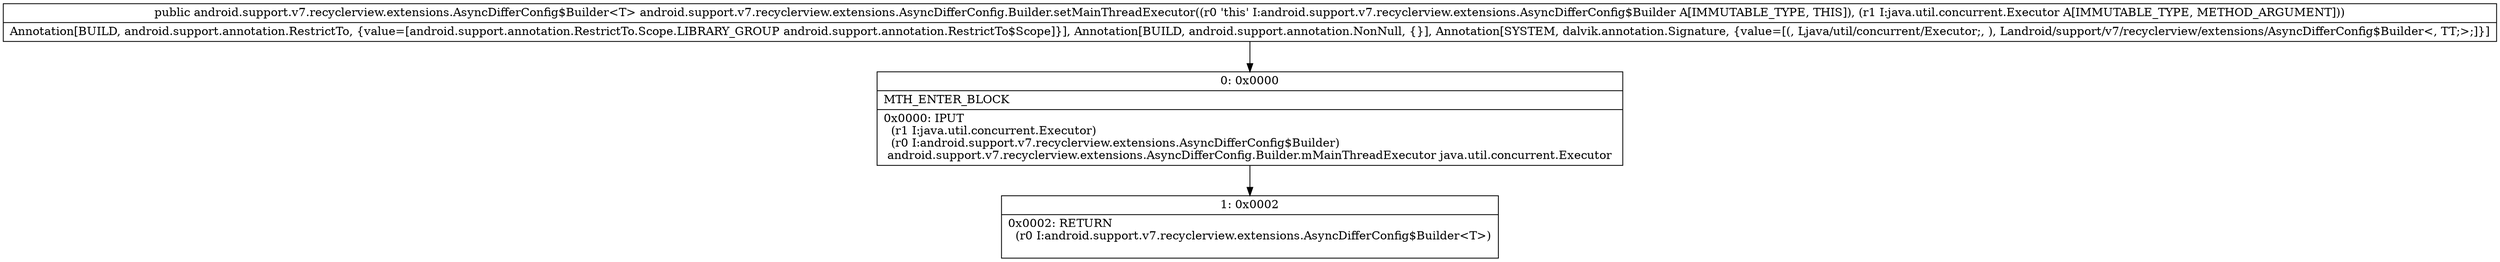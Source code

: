 digraph "CFG forandroid.support.v7.recyclerview.extensions.AsyncDifferConfig.Builder.setMainThreadExecutor(Ljava\/util\/concurrent\/Executor;)Landroid\/support\/v7\/recyclerview\/extensions\/AsyncDifferConfig$Builder;" {
Node_0 [shape=record,label="{0\:\ 0x0000|MTH_ENTER_BLOCK\l|0x0000: IPUT  \l  (r1 I:java.util.concurrent.Executor)\l  (r0 I:android.support.v7.recyclerview.extensions.AsyncDifferConfig$Builder)\l android.support.v7.recyclerview.extensions.AsyncDifferConfig.Builder.mMainThreadExecutor java.util.concurrent.Executor \l}"];
Node_1 [shape=record,label="{1\:\ 0x0002|0x0002: RETURN  \l  (r0 I:android.support.v7.recyclerview.extensions.AsyncDifferConfig$Builder\<T\>)\l \l}"];
MethodNode[shape=record,label="{public android.support.v7.recyclerview.extensions.AsyncDifferConfig$Builder\<T\> android.support.v7.recyclerview.extensions.AsyncDifferConfig.Builder.setMainThreadExecutor((r0 'this' I:android.support.v7.recyclerview.extensions.AsyncDifferConfig$Builder A[IMMUTABLE_TYPE, THIS]), (r1 I:java.util.concurrent.Executor A[IMMUTABLE_TYPE, METHOD_ARGUMENT]))  | Annotation[BUILD, android.support.annotation.RestrictTo, \{value=[android.support.annotation.RestrictTo.Scope.LIBRARY_GROUP android.support.annotation.RestrictTo$Scope]\}], Annotation[BUILD, android.support.annotation.NonNull, \{\}], Annotation[SYSTEM, dalvik.annotation.Signature, \{value=[(, Ljava\/util\/concurrent\/Executor;, ), Landroid\/support\/v7\/recyclerview\/extensions\/AsyncDifferConfig$Builder\<, TT;\>;]\}]\l}"];
MethodNode -> Node_0;
Node_0 -> Node_1;
}

